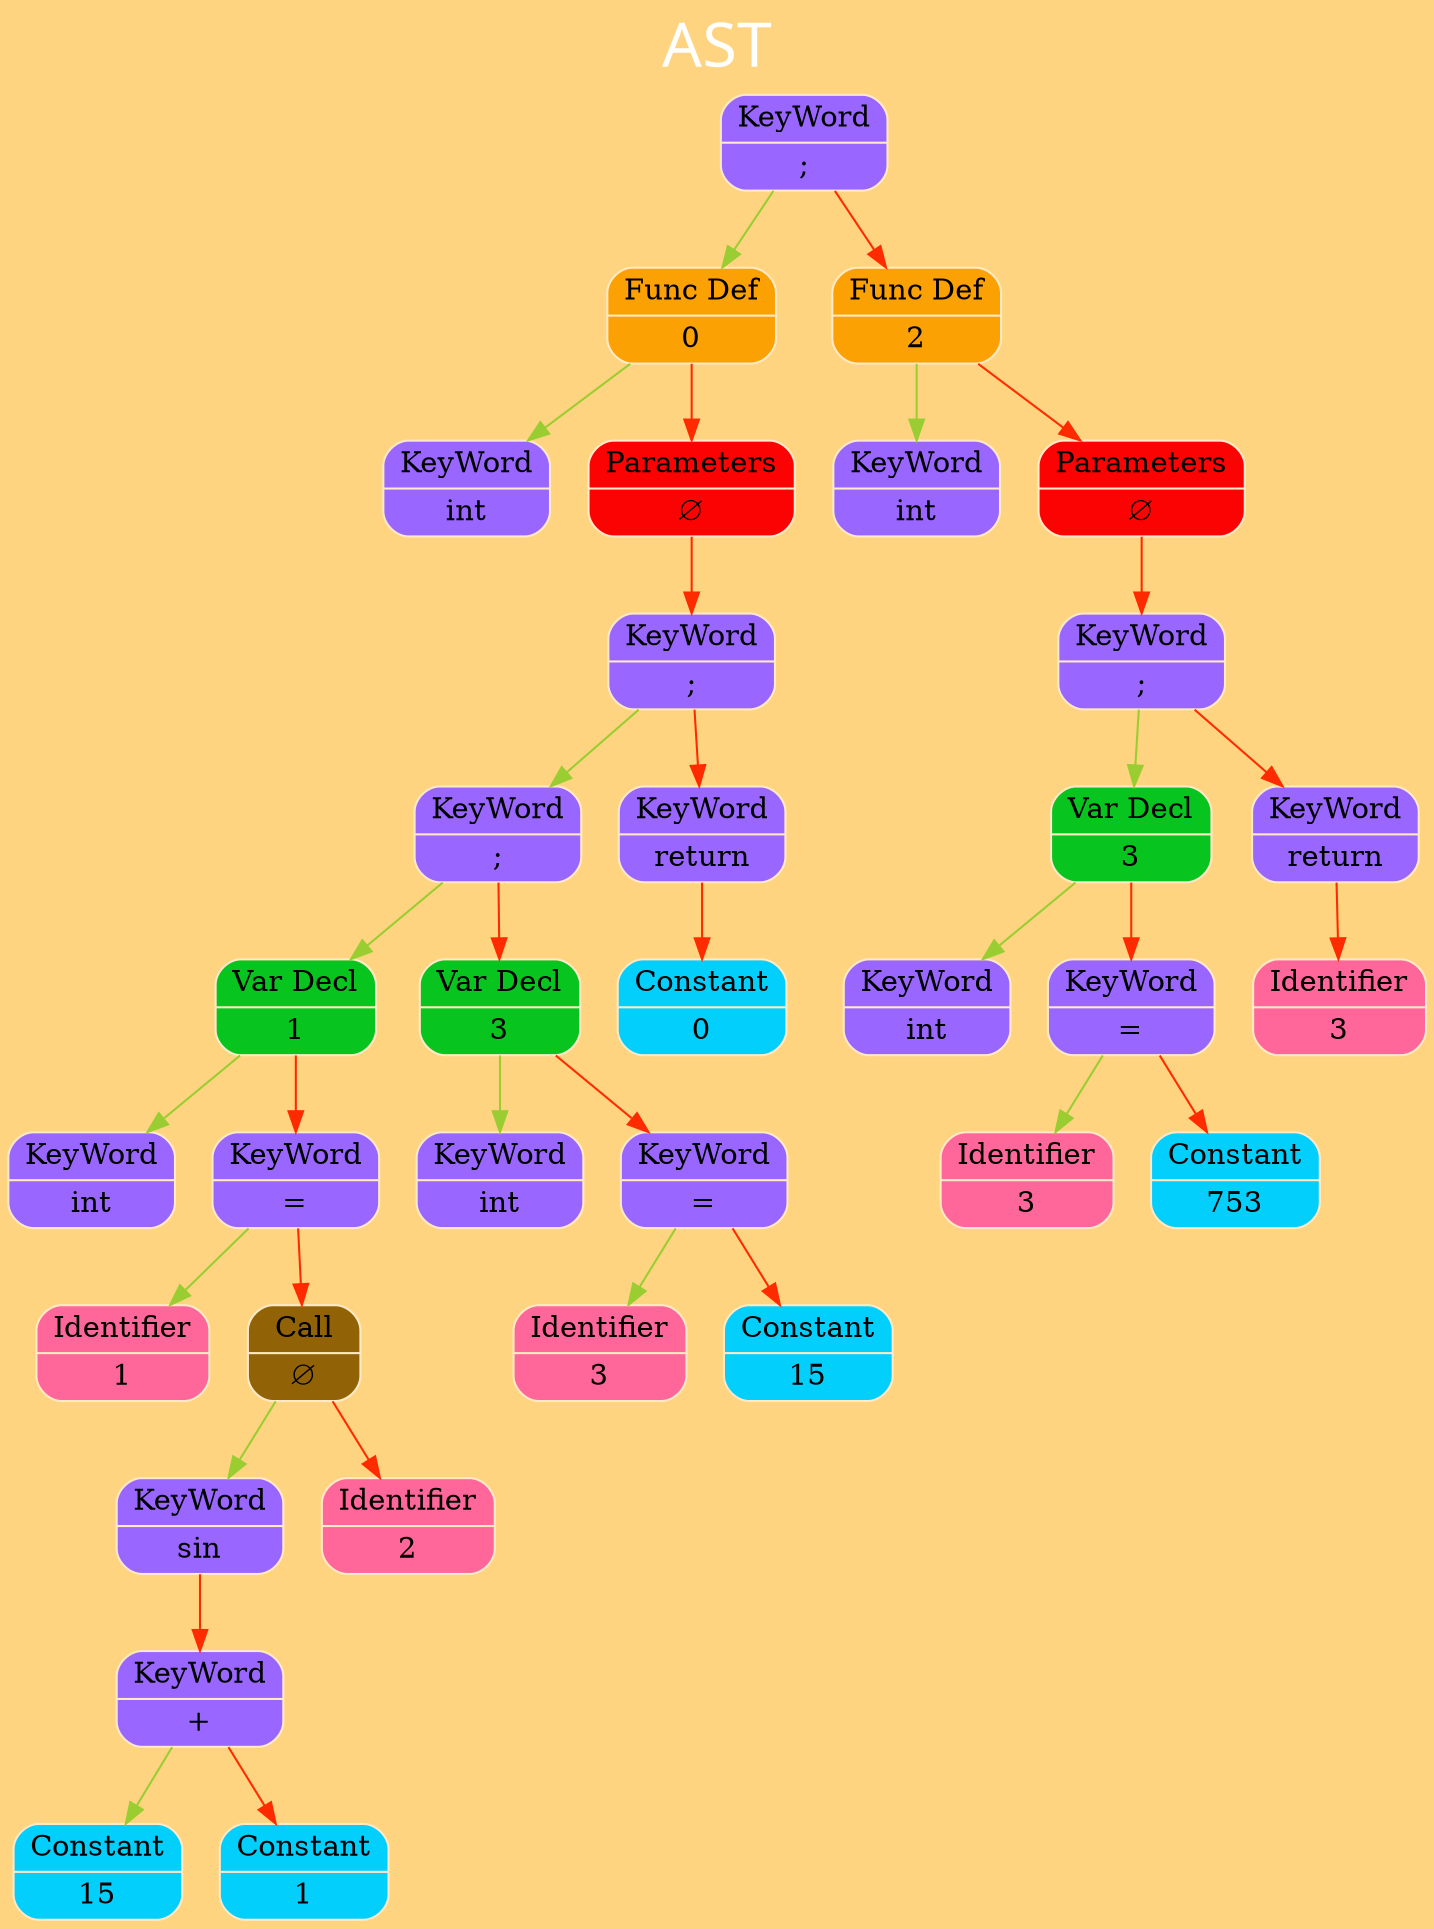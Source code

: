 digraph G
{
charset="latin1";
label="AST";
labelloc="t";
fontsize=30
fontname="Verdana";
fontcolor="#FFFFFF"

rankdir=TB;size="200,300";bgcolor="#ffd480";
 node_0x5bd593e3c400 [shape=record,style="rounded,filled",fillcolor="#9966FF",color="#FFE9C7",label=" { { KeyWord } | { &#x3B; } } " ]; node_0x5bd593e3c400 -> node_0x5bd593e36250 [color = "#9ACD32", arrowsize = 1] ;
 node_0x5bd593e36250 [shape=record,style="rounded,filled",fillcolor="#fca103",color="#FFE9C7",label=" { { Func Def } | { 0 } } " ]; node_0x5bd593e36250 -> node_0x5bd593e36220 [color = "#9ACD32", arrowsize = 1] ;
 node_0x5bd593e36220 [shape=record,style="rounded,filled",fillcolor="#9966FF",color="#FFE9C7",label=" { { KeyWord } | { int } } " ]; node_0x5bd593e36250 -> node_0x5bd593e36280 [color = "#FF2B00", arrowsize = 1] ;
 node_0x5bd593e36280 [shape=record,style="rounded,filled",fillcolor="#fc0303",color="#FFE9C7",label=" { { Parameters } | { &#8709; } } " ]; node_0x5bd593e36280 -> node_0x5bd593e3c070 [color = "#FF2B00", arrowsize = 1] ;
 node_0x5bd593e3c070 [shape=record,style="rounded,filled",fillcolor="#9966FF",color="#FFE9C7",label=" { { KeyWord } | { &#x3B; } } " ]; node_0x5bd593e3c070 -> node_0x5bd593e3c280 [color = "#9ACD32", arrowsize = 1] ;
 node_0x5bd593e3c280 [shape=record,style="rounded,filled",fillcolor="#9966FF",color="#FFE9C7",label=" { { KeyWord } | { &#x3B; } } " ]; node_0x5bd593e3c280 -> node_0x5bd593e3c100 [color = "#9ACD32", arrowsize = 1] ;
 node_0x5bd593e3c100 [shape=record,style="rounded,filled",fillcolor="#08c41e",color="#FFE9C7",label=" { { Var Decl } | { 1 } } " ]; node_0x5bd593e3c100 -> node_0x5bd593e3c0a0 [color = "#9ACD32", arrowsize = 1] ;
 node_0x5bd593e3c0a0 [shape=record,style="rounded,filled",fillcolor="#9966FF",color="#FFE9C7",label=" { { KeyWord } | { int } } " ]; node_0x5bd593e3c100 -> node_0x5bd593e3c130 [color = "#FF2B00", arrowsize = 1] ;
 node_0x5bd593e3c130 [shape=record,style="rounded,filled",fillcolor="#9966FF",color="#FFE9C7",label=" { { KeyWord } | { &#x3D; } } " ]; node_0x5bd593e3c130 -> node_0x5bd593e3c0d0 [color = "#9ACD32", arrowsize = 1] ;
 node_0x5bd593e3c0d0 [shape=record,style="rounded,filled",fillcolor="#ff6699",color="#FFE9C7",label=" { { Identifier } | { 1 } } " ]; node_0x5bd593e3c130 -> node_0x5bd593e3c190 [color = "#FF2B00", arrowsize = 1] ;
 node_0x5bd593e3c190 [shape=record,style="rounded,filled",fillcolor="#916306",color="#FFE9C7",label=" { { Call } | { &#8709; } } " ]; node_0x5bd593e3c190 -> node_0x5bd593e3c1c0 [color = "#9ACD32", arrowsize = 1] ;
 node_0x5bd593e3c1c0 [shape=record,style="rounded,filled",fillcolor="#9966FF",color="#FFE9C7",label=" { { KeyWord } | { sin } } " ]; node_0x5bd593e3c1c0 -> node_0x5bd593e3c220 [color = "#FF2B00", arrowsize = 1] ;
 node_0x5bd593e3c220 [shape=record,style="rounded,filled",fillcolor="#9966FF",color="#FFE9C7",label=" { { KeyWord } | { &#x2B; } } " ]; node_0x5bd593e3c220 -> node_0x5bd593e3c1f0 [color = "#9ACD32", arrowsize = 1] ;
 node_0x5bd593e3c1f0 [shape=record,style="rounded,filled",fillcolor="#03cffc",color="#FFE9C7",label=" { { Constant } | { 15 } } " ]; node_0x5bd593e3c220 -> node_0x5bd593e3c250 [color = "#FF2B00", arrowsize = 1] ;
 node_0x5bd593e3c250 [shape=record,style="rounded,filled",fillcolor="#03cffc",color="#FFE9C7",label=" { { Constant } | { 1 } } " ]; node_0x5bd593e3c190 -> node_0x5bd593e3c160 [color = "#FF2B00", arrowsize = 1] ;
 node_0x5bd593e3c160 [shape=record,style="rounded,filled",fillcolor="#ff6699",color="#FFE9C7",label=" { { Identifier } | { 2 } } " ]; node_0x5bd593e3c280 -> node_0x5bd593e3c310 [color = "#FF2B00", arrowsize = 1] ;
 node_0x5bd593e3c310 [shape=record,style="rounded,filled",fillcolor="#08c41e",color="#FFE9C7",label=" { { Var Decl } | { 3 } } " ]; node_0x5bd593e3c310 -> node_0x5bd593e3c2b0 [color = "#9ACD32", arrowsize = 1] ;
 node_0x5bd593e3c2b0 [shape=record,style="rounded,filled",fillcolor="#9966FF",color="#FFE9C7",label=" { { KeyWord } | { int } } " ]; node_0x5bd593e3c310 -> node_0x5bd593e3c340 [color = "#FF2B00", arrowsize = 1] ;
 node_0x5bd593e3c340 [shape=record,style="rounded,filled",fillcolor="#9966FF",color="#FFE9C7",label=" { { KeyWord } | { &#x3D; } } " ]; node_0x5bd593e3c340 -> node_0x5bd593e3c2e0 [color = "#9ACD32", arrowsize = 1] ;
 node_0x5bd593e3c2e0 [shape=record,style="rounded,filled",fillcolor="#ff6699",color="#FFE9C7",label=" { { Identifier } | { 3 } } " ]; node_0x5bd593e3c340 -> node_0x5bd593e3c370 [color = "#FF2B00", arrowsize = 1] ;
 node_0x5bd593e3c370 [shape=record,style="rounded,filled",fillcolor="#03cffc",color="#FFE9C7",label=" { { Constant } | { 15 } } " ]; node_0x5bd593e3c070 -> node_0x5bd593e3c3a0 [color = "#FF2B00", arrowsize = 1] ;
 node_0x5bd593e3c3a0 [shape=record,style="rounded,filled",fillcolor="#9966FF",color="#FFE9C7",label=" { { KeyWord } | { return } } " ]; node_0x5bd593e3c3a0 -> node_0x5bd593e3c3d0 [color = "#FF2B00", arrowsize = 1] ;
 node_0x5bd593e3c3d0 [shape=record,style="rounded,filled",fillcolor="#03cffc",color="#FFE9C7",label=" { { Constant } | { 0 } } " ]; node_0x5bd593e3c400 -> node_0x5bd593e3c460 [color = "#FF2B00", arrowsize = 1] ;
 node_0x5bd593e3c460 [shape=record,style="rounded,filled",fillcolor="#fca103",color="#FFE9C7",label=" { { Func Def } | { 2 } } " ]; node_0x5bd593e3c460 -> node_0x5bd593e3c430 [color = "#9ACD32", arrowsize = 1] ;
 node_0x5bd593e3c430 [shape=record,style="rounded,filled",fillcolor="#9966FF",color="#FFE9C7",label=" { { KeyWord } | { int } } " ]; node_0x5bd593e3c460 -> node_0x5bd593e3c490 [color = "#FF2B00", arrowsize = 1] ;
 node_0x5bd593e3c490 [shape=record,style="rounded,filled",fillcolor="#fc0303",color="#FFE9C7",label=" { { Parameters } | { &#8709; } } " ]; node_0x5bd593e3c490 -> node_0x5bd593e3c4c0 [color = "#FF2B00", arrowsize = 1] ;
 node_0x5bd593e3c4c0 [shape=record,style="rounded,filled",fillcolor="#9966FF",color="#FFE9C7",label=" { { KeyWord } | { &#x3B; } } " ]; node_0x5bd593e3c4c0 -> node_0x5bd593e3c550 [color = "#9ACD32", arrowsize = 1] ;
 node_0x5bd593e3c550 [shape=record,style="rounded,filled",fillcolor="#08c41e",color="#FFE9C7",label=" { { Var Decl } | { 3 } } " ]; node_0x5bd593e3c550 -> node_0x5bd593e3c4f0 [color = "#9ACD32", arrowsize = 1] ;
 node_0x5bd593e3c4f0 [shape=record,style="rounded,filled",fillcolor="#9966FF",color="#FFE9C7",label=" { { KeyWord } | { int } } " ]; node_0x5bd593e3c550 -> node_0x5bd593e3c580 [color = "#FF2B00", arrowsize = 1] ;
 node_0x5bd593e3c580 [shape=record,style="rounded,filled",fillcolor="#9966FF",color="#FFE9C7",label=" { { KeyWord } | { &#x3D; } } " ]; node_0x5bd593e3c580 -> node_0x5bd593e3c520 [color = "#9ACD32", arrowsize = 1] ;
 node_0x5bd593e3c520 [shape=record,style="rounded,filled",fillcolor="#ff6699",color="#FFE9C7",label=" { { Identifier } | { 3 } } " ]; node_0x5bd593e3c580 -> node_0x5bd593e3c5b0 [color = "#FF2B00", arrowsize = 1] ;
 node_0x5bd593e3c5b0 [shape=record,style="rounded,filled",fillcolor="#03cffc",color="#FFE9C7",label=" { { Constant } | { 753 } } " ]; node_0x5bd593e3c4c0 -> node_0x5bd593e3c5e0 [color = "#FF2B00", arrowsize = 1] ;
 node_0x5bd593e3c5e0 [shape=record,style="rounded,filled",fillcolor="#9966FF",color="#FFE9C7",label=" { { KeyWord } | { return } } " ]; node_0x5bd593e3c5e0 -> node_0x5bd593e3c610 [color = "#FF2B00", arrowsize = 1] ;
 node_0x5bd593e3c610 [shape=record,style="rounded,filled",fillcolor="#ff6699",color="#FFE9C7",label=" { { Identifier } | { 3 } } " ]; 
}
